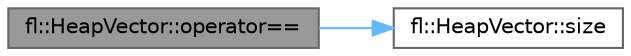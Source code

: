 digraph "fl::HeapVector::operator=="
{
 // LATEX_PDF_SIZE
  bgcolor="transparent";
  edge [fontname=Helvetica,fontsize=10,labelfontname=Helvetica,labelfontsize=10];
  node [fontname=Helvetica,fontsize=10,shape=box,height=0.2,width=0.4];
  rankdir="LR";
  Node1 [id="Node000001",label="fl::HeapVector::operator==",height=0.2,width=0.4,color="gray40", fillcolor="grey60", style="filled", fontcolor="black",tooltip=" "];
  Node1 -> Node2 [id="edge1_Node000001_Node000002",color="steelblue1",style="solid",tooltip=" "];
  Node2 [id="Node000002",label="fl::HeapVector::size",height=0.2,width=0.4,color="grey40", fillcolor="white", style="filled",URL="$db/ddd/classfl_1_1_heap_vector.html#a37e5c0526e1be1bdc4c17139ac026939",tooltip=" "];
}
